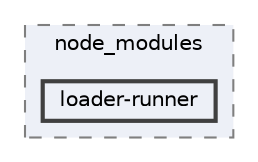 digraph "pkiclassroomrescheduler/src/main/frontend/node_modules/loader-runner"
{
 // LATEX_PDF_SIZE
  bgcolor="transparent";
  edge [fontname=Helvetica,fontsize=10,labelfontname=Helvetica,labelfontsize=10];
  node [fontname=Helvetica,fontsize=10,shape=box,height=0.2,width=0.4];
  compound=true
  subgraph clusterdir_72953eda66ccb3a2722c28e1c3e6c23b {
    graph [ bgcolor="#edf0f7", pencolor="grey50", label="node_modules", fontname=Helvetica,fontsize=10 style="filled,dashed", URL="dir_72953eda66ccb3a2722c28e1c3e6c23b.html",tooltip=""]
  dir_5fd6387a8789589c45c97906d3e8570d [label="loader-runner", fillcolor="#edf0f7", color="grey25", style="filled,bold", URL="dir_5fd6387a8789589c45c97906d3e8570d.html",tooltip=""];
  }
}
